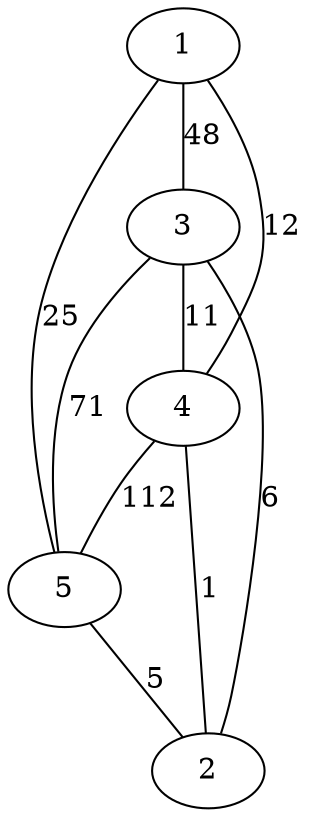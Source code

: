 graph G {
1;
2;
3;
4;
5;

1 -- 3 [label=48]
2 -- 4 [label=1]
2 -- 3 [label=6]
3 -- 4 [label=11]
3 -- 5 [label=71]
4 -- 1 [label=12]
4 -- 5 [label=112]
5 -- 2 [label=5]
5 -- 1 [label=25]
}
